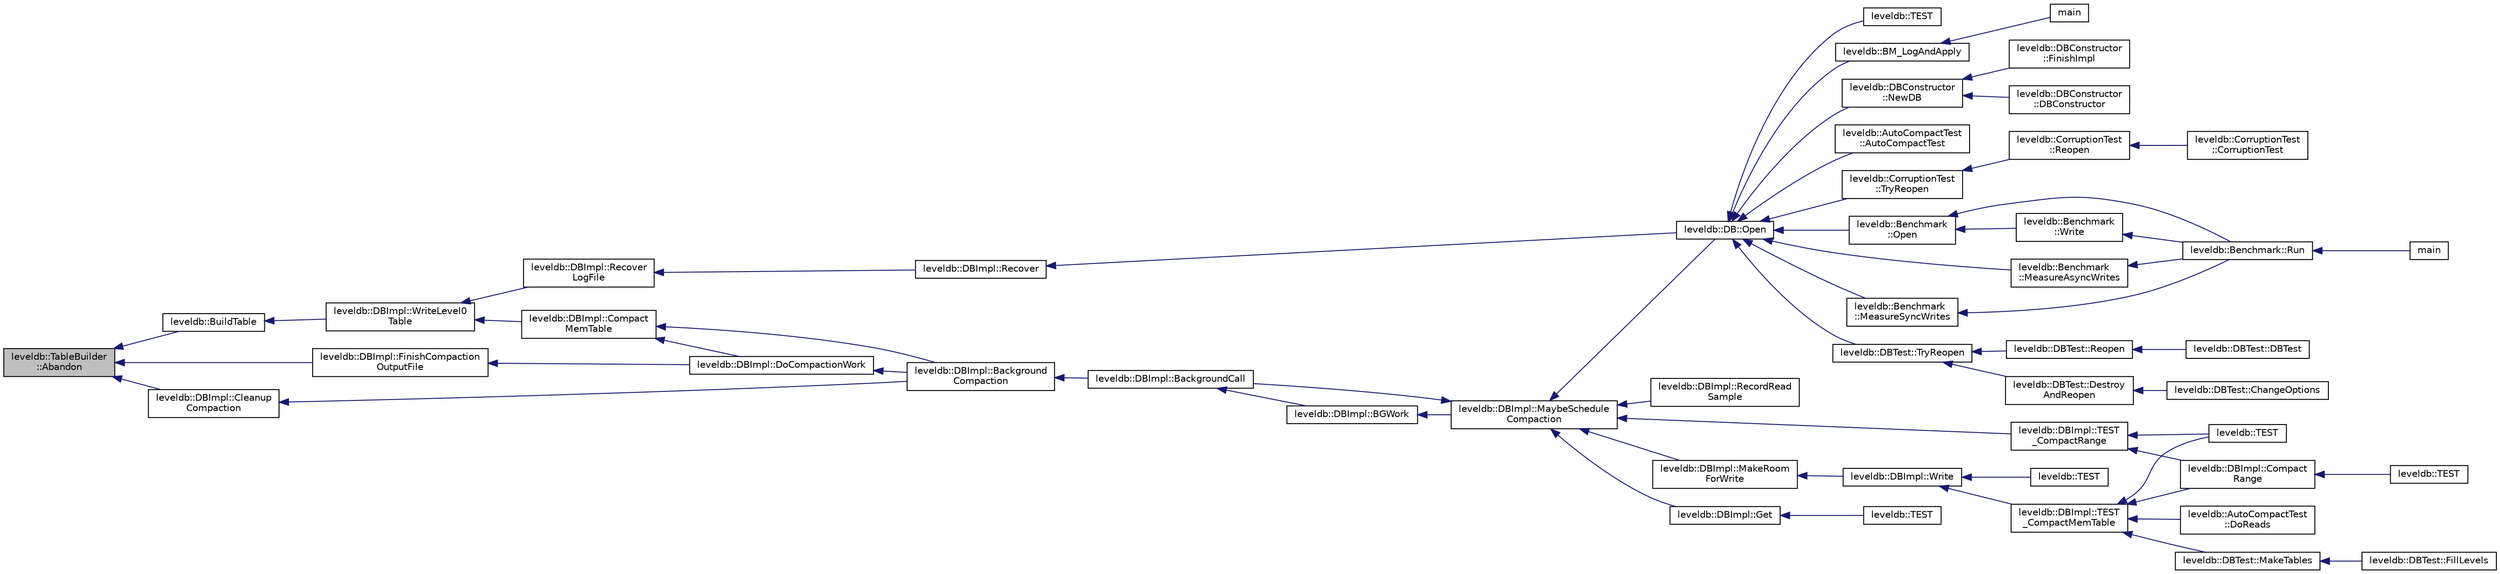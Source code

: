 digraph "leveldb::TableBuilder::Abandon"
{
  edge [fontname="Helvetica",fontsize="10",labelfontname="Helvetica",labelfontsize="10"];
  node [fontname="Helvetica",fontsize="10",shape=record];
  rankdir="LR";
  Node1 [label="leveldb::TableBuilder\l::Abandon",height=0.2,width=0.4,color="black", fillcolor="grey75", style="filled" fontcolor="black"];
  Node1 -> Node2 [dir="back",color="midnightblue",fontsize="10",style="solid",fontname="Helvetica"];
  Node2 [label="leveldb::BuildTable",height=0.2,width=0.4,color="black", fillcolor="white", style="filled",URL="$namespaceleveldb.html#a10e102da98819e1a1f9b254241482e65"];
  Node2 -> Node3 [dir="back",color="midnightblue",fontsize="10",style="solid",fontname="Helvetica"];
  Node3 [label="leveldb::DBImpl::WriteLevel0\lTable",height=0.2,width=0.4,color="black", fillcolor="white", style="filled",URL="$classleveldb_1_1_d_b_impl.html#a6b1b87947df08e63ea9389722f943943"];
  Node3 -> Node4 [dir="back",color="midnightblue",fontsize="10",style="solid",fontname="Helvetica"];
  Node4 [label="leveldb::DBImpl::Recover\lLogFile",height=0.2,width=0.4,color="black", fillcolor="white", style="filled",URL="$classleveldb_1_1_d_b_impl.html#ac9e2ce8c5013d78ba19e8417f94fdad8"];
  Node4 -> Node5 [dir="back",color="midnightblue",fontsize="10",style="solid",fontname="Helvetica"];
  Node5 [label="leveldb::DBImpl::Recover",height=0.2,width=0.4,color="black", fillcolor="white", style="filled",URL="$classleveldb_1_1_d_b_impl.html#aa9a573026c03e8485471f583316943b0"];
  Node5 -> Node6 [dir="back",color="midnightblue",fontsize="10",style="solid",fontname="Helvetica"];
  Node6 [label="leveldb::DB::Open",height=0.2,width=0.4,color="black", fillcolor="white", style="filled",URL="$classleveldb_1_1_d_b.html#ac1da2b48e911287d86f3a3bfa0f851fe"];
  Node6 -> Node7 [dir="back",color="midnightblue",fontsize="10",style="solid",fontname="Helvetica"];
  Node7 [label="leveldb::AutoCompactTest\l::AutoCompactTest",height=0.2,width=0.4,color="black", fillcolor="white", style="filled",URL="$classleveldb_1_1_auto_compact_test.html#a31fe0ded855f188fac1650c70849760c"];
  Node6 -> Node8 [dir="back",color="midnightblue",fontsize="10",style="solid",fontname="Helvetica"];
  Node8 [label="leveldb::CorruptionTest\l::TryReopen",height=0.2,width=0.4,color="black", fillcolor="white", style="filled",URL="$classleveldb_1_1_corruption_test.html#aaba7c05f06400ef45d1af5cb95f66a57"];
  Node8 -> Node9 [dir="back",color="midnightblue",fontsize="10",style="solid",fontname="Helvetica"];
  Node9 [label="leveldb::CorruptionTest\l::Reopen",height=0.2,width=0.4,color="black", fillcolor="white", style="filled",URL="$classleveldb_1_1_corruption_test.html#aa2051faee6b6542d35ebdcf99918a713"];
  Node9 -> Node10 [dir="back",color="midnightblue",fontsize="10",style="solid",fontname="Helvetica"];
  Node10 [label="leveldb::CorruptionTest\l::CorruptionTest",height=0.2,width=0.4,color="black", fillcolor="white", style="filled",URL="$classleveldb_1_1_corruption_test.html#a9940767db260b1e4e60b8bcedc50217c"];
  Node6 -> Node11 [dir="back",color="midnightblue",fontsize="10",style="solid",fontname="Helvetica"];
  Node11 [label="leveldb::Benchmark\l::Open",height=0.2,width=0.4,color="black", fillcolor="white", style="filled",URL="$classleveldb_1_1_benchmark.html#a89a3b0da75e6cd2ffb879358e5dd82a6"];
  Node11 -> Node12 [dir="back",color="midnightblue",fontsize="10",style="solid",fontname="Helvetica"];
  Node12 [label="leveldb::Benchmark::Run",height=0.2,width=0.4,color="black", fillcolor="white", style="filled",URL="$classleveldb_1_1_benchmark.html#a2f262afa0c7d10fcf531fe9657fba490"];
  Node12 -> Node13 [dir="back",color="midnightblue",fontsize="10",style="solid",fontname="Helvetica"];
  Node13 [label="main",height=0.2,width=0.4,color="black", fillcolor="white", style="filled",URL="$db__bench_8cc.html#a3c04138a5bfe5d72780bb7e82a18e627"];
  Node11 -> Node14 [dir="back",color="midnightblue",fontsize="10",style="solid",fontname="Helvetica"];
  Node14 [label="leveldb::Benchmark\l::Write",height=0.2,width=0.4,color="black", fillcolor="white", style="filled",URL="$classleveldb_1_1_benchmark.html#a86876b2882d9015610330e69acfdff0d"];
  Node14 -> Node12 [dir="back",color="midnightblue",fontsize="10",style="solid",fontname="Helvetica"];
  Node6 -> Node15 [dir="back",color="midnightblue",fontsize="10",style="solid",fontname="Helvetica"];
  Node15 [label="leveldb::Benchmark\l::MeasureAsyncWrites",height=0.2,width=0.4,color="black", fillcolor="white", style="filled",URL="$classleveldb_1_1_benchmark.html#a93f93835e288185005d25cf08037bed9"];
  Node15 -> Node12 [dir="back",color="midnightblue",fontsize="10",style="solid",fontname="Helvetica"];
  Node6 -> Node16 [dir="back",color="midnightblue",fontsize="10",style="solid",fontname="Helvetica"];
  Node16 [label="leveldb::Benchmark\l::MeasureSyncWrites",height=0.2,width=0.4,color="black", fillcolor="white", style="filled",URL="$classleveldb_1_1_benchmark.html#ac7b13fb940cff41f5acc5dc99d93d36c"];
  Node16 -> Node12 [dir="back",color="midnightblue",fontsize="10",style="solid",fontname="Helvetica"];
  Node6 -> Node17 [dir="back",color="midnightblue",fontsize="10",style="solid",fontname="Helvetica"];
  Node17 [label="leveldb::DBTest::TryReopen",height=0.2,width=0.4,color="black", fillcolor="white", style="filled",URL="$classleveldb_1_1_d_b_test.html#aee588b2d13db6be2a651a8fabeac5c79"];
  Node17 -> Node18 [dir="back",color="midnightblue",fontsize="10",style="solid",fontname="Helvetica"];
  Node18 [label="leveldb::DBTest::Reopen",height=0.2,width=0.4,color="black", fillcolor="white", style="filled",URL="$classleveldb_1_1_d_b_test.html#a38170a082cbc71fb446408ff5634c797"];
  Node18 -> Node19 [dir="back",color="midnightblue",fontsize="10",style="solid",fontname="Helvetica"];
  Node19 [label="leveldb::DBTest::DBTest",height=0.2,width=0.4,color="black", fillcolor="white", style="filled",URL="$classleveldb_1_1_d_b_test.html#afc6fc9512e900de6ee10c5db15b22930"];
  Node17 -> Node20 [dir="back",color="midnightblue",fontsize="10",style="solid",fontname="Helvetica"];
  Node20 [label="leveldb::DBTest::Destroy\lAndReopen",height=0.2,width=0.4,color="black", fillcolor="white", style="filled",URL="$classleveldb_1_1_d_b_test.html#ab798a43e7feab6dddc8fa1eb7a5f61f6"];
  Node20 -> Node21 [dir="back",color="midnightblue",fontsize="10",style="solid",fontname="Helvetica"];
  Node21 [label="leveldb::DBTest::ChangeOptions",height=0.2,width=0.4,color="black", fillcolor="white", style="filled",URL="$classleveldb_1_1_d_b_test.html#a587534fe403016f15cf1997ef7a40836"];
  Node6 -> Node22 [dir="back",color="midnightblue",fontsize="10",style="solid",fontname="Helvetica"];
  Node22 [label="leveldb::TEST",height=0.2,width=0.4,color="black", fillcolor="white", style="filled",URL="$namespaceleveldb.html#a88d6fdcb16ed4edc65da40f383e6f23b"];
  Node6 -> Node23 [dir="back",color="midnightblue",fontsize="10",style="solid",fontname="Helvetica"];
  Node23 [label="leveldb::BM_LogAndApply",height=0.2,width=0.4,color="black", fillcolor="white", style="filled",URL="$namespaceleveldb.html#af9cf6ec167c9b6f25fd050ab6fb67a90"];
  Node23 -> Node24 [dir="back",color="midnightblue",fontsize="10",style="solid",fontname="Helvetica"];
  Node24 [label="main",height=0.2,width=0.4,color="black", fillcolor="white", style="filled",URL="$db__test_8cc.html#a3c04138a5bfe5d72780bb7e82a18e627"];
  Node6 -> Node25 [dir="back",color="midnightblue",fontsize="10",style="solid",fontname="Helvetica"];
  Node25 [label="leveldb::DBConstructor\l::NewDB",height=0.2,width=0.4,color="black", fillcolor="white", style="filled",URL="$classleveldb_1_1_d_b_constructor.html#ac48bfe871db8558b57427843465e6c65"];
  Node25 -> Node26 [dir="back",color="midnightblue",fontsize="10",style="solid",fontname="Helvetica"];
  Node26 [label="leveldb::DBConstructor\l::DBConstructor",height=0.2,width=0.4,color="black", fillcolor="white", style="filled",URL="$classleveldb_1_1_d_b_constructor.html#ae27ecdd7732629b08c25a63f82dfd4a9"];
  Node25 -> Node27 [dir="back",color="midnightblue",fontsize="10",style="solid",fontname="Helvetica"];
  Node27 [label="leveldb::DBConstructor\l::FinishImpl",height=0.2,width=0.4,color="black", fillcolor="white", style="filled",URL="$classleveldb_1_1_d_b_constructor.html#a554d8e348d9135ff72a43a03c647c261"];
  Node3 -> Node28 [dir="back",color="midnightblue",fontsize="10",style="solid",fontname="Helvetica"];
  Node28 [label="leveldb::DBImpl::Compact\lMemTable",height=0.2,width=0.4,color="black", fillcolor="white", style="filled",URL="$classleveldb_1_1_d_b_impl.html#affe08e583b60dc854760d60f63db9364"];
  Node28 -> Node29 [dir="back",color="midnightblue",fontsize="10",style="solid",fontname="Helvetica"];
  Node29 [label="leveldb::DBImpl::Background\lCompaction",height=0.2,width=0.4,color="black", fillcolor="white", style="filled",URL="$classleveldb_1_1_d_b_impl.html#af8d8c2abc99da12f82a594b6a7d43e35"];
  Node29 -> Node30 [dir="back",color="midnightblue",fontsize="10",style="solid",fontname="Helvetica"];
  Node30 [label="leveldb::DBImpl::BackgroundCall",height=0.2,width=0.4,color="black", fillcolor="white", style="filled",URL="$classleveldb_1_1_d_b_impl.html#a0b9829a3bc7b5a119819c6b04b557ab0"];
  Node30 -> Node31 [dir="back",color="midnightblue",fontsize="10",style="solid",fontname="Helvetica"];
  Node31 [label="leveldb::DBImpl::BGWork",height=0.2,width=0.4,color="black", fillcolor="white", style="filled",URL="$classleveldb_1_1_d_b_impl.html#ac5e1a8fcf9852a3b3f9712f135f13fa7"];
  Node31 -> Node32 [dir="back",color="midnightblue",fontsize="10",style="solid",fontname="Helvetica"];
  Node32 [label="leveldb::DBImpl::MaybeSchedule\lCompaction",height=0.2,width=0.4,color="black", fillcolor="white", style="filled",URL="$classleveldb_1_1_d_b_impl.html#a91134e3ca9d5c6220dd45f19d461a831"];
  Node32 -> Node33 [dir="back",color="midnightblue",fontsize="10",style="solid",fontname="Helvetica"];
  Node33 [label="leveldb::DBImpl::TEST\l_CompactRange",height=0.2,width=0.4,color="black", fillcolor="white", style="filled",URL="$classleveldb_1_1_d_b_impl.html#a63fcb49466b689a534ba77d32cf84f99"];
  Node33 -> Node34 [dir="back",color="midnightblue",fontsize="10",style="solid",fontname="Helvetica"];
  Node34 [label="leveldb::TEST",height=0.2,width=0.4,color="black", fillcolor="white", style="filled",URL="$namespaceleveldb.html#a1da99cee14629599882010198aabfa2a"];
  Node33 -> Node35 [dir="back",color="midnightblue",fontsize="10",style="solid",fontname="Helvetica"];
  Node35 [label="leveldb::DBImpl::Compact\lRange",height=0.2,width=0.4,color="black", fillcolor="white", style="filled",URL="$classleveldb_1_1_d_b_impl.html#aa6df0739fc0b49380c284347e411b8ed"];
  Node35 -> Node36 [dir="back",color="midnightblue",fontsize="10",style="solid",fontname="Helvetica"];
  Node36 [label="leveldb::TEST",height=0.2,width=0.4,color="black", fillcolor="white", style="filled",URL="$namespaceleveldb.html#a2bb2a098a32d42044e6be132020b29b0"];
  Node32 -> Node30 [dir="back",color="midnightblue",fontsize="10",style="solid",fontname="Helvetica"];
  Node32 -> Node37 [dir="back",color="midnightblue",fontsize="10",style="solid",fontname="Helvetica"];
  Node37 [label="leveldb::DBImpl::Get",height=0.2,width=0.4,color="black", fillcolor="white", style="filled",URL="$classleveldb_1_1_d_b_impl.html#a089964ddcd1f5dc85e73499ae57be508"];
  Node37 -> Node38 [dir="back",color="midnightblue",fontsize="10",style="solid",fontname="Helvetica"];
  Node38 [label="leveldb::TEST",height=0.2,width=0.4,color="black", fillcolor="white", style="filled",URL="$namespaceleveldb.html#acc1b0ed2e8e9e4e6b930a1727d9fe0f8"];
  Node32 -> Node39 [dir="back",color="midnightblue",fontsize="10",style="solid",fontname="Helvetica"];
  Node39 [label="leveldb::DBImpl::RecordRead\lSample",height=0.2,width=0.4,color="black", fillcolor="white", style="filled",URL="$classleveldb_1_1_d_b_impl.html#a254ae98e3425046c28ed0aa6d78b37d8"];
  Node32 -> Node40 [dir="back",color="midnightblue",fontsize="10",style="solid",fontname="Helvetica"];
  Node40 [label="leveldb::DBImpl::MakeRoom\lForWrite",height=0.2,width=0.4,color="black", fillcolor="white", style="filled",URL="$classleveldb_1_1_d_b_impl.html#a9439d7de053315f2f2b59c6382db6f9b"];
  Node40 -> Node41 [dir="back",color="midnightblue",fontsize="10",style="solid",fontname="Helvetica"];
  Node41 [label="leveldb::DBImpl::Write",height=0.2,width=0.4,color="black", fillcolor="white", style="filled",URL="$classleveldb_1_1_d_b_impl.html#ac0d0b472717099d6a02ad9dace4e8ef4"];
  Node41 -> Node42 [dir="back",color="midnightblue",fontsize="10",style="solid",fontname="Helvetica"];
  Node42 [label="leveldb::TEST",height=0.2,width=0.4,color="black", fillcolor="white", style="filled",URL="$namespaceleveldb.html#a25dbda5a48ec782778d331e4ccb81b6b"];
  Node41 -> Node43 [dir="back",color="midnightblue",fontsize="10",style="solid",fontname="Helvetica"];
  Node43 [label="leveldb::DBImpl::TEST\l_CompactMemTable",height=0.2,width=0.4,color="black", fillcolor="white", style="filled",URL="$classleveldb_1_1_d_b_impl.html#a8642703fd1398cd8e3f5f24ee0b9da23"];
  Node43 -> Node44 [dir="back",color="midnightblue",fontsize="10",style="solid",fontname="Helvetica"];
  Node44 [label="leveldb::AutoCompactTest\l::DoReads",height=0.2,width=0.4,color="black", fillcolor="white", style="filled",URL="$classleveldb_1_1_auto_compact_test.html#a1d1feea1aef1257e461c35eb5b51fa52"];
  Node43 -> Node34 [dir="back",color="midnightblue",fontsize="10",style="solid",fontname="Helvetica"];
  Node43 -> Node35 [dir="back",color="midnightblue",fontsize="10",style="solid",fontname="Helvetica"];
  Node43 -> Node45 [dir="back",color="midnightblue",fontsize="10",style="solid",fontname="Helvetica"];
  Node45 [label="leveldb::DBTest::MakeTables",height=0.2,width=0.4,color="black", fillcolor="white", style="filled",URL="$classleveldb_1_1_d_b_test.html#ace931478fa5ad2c48a8aa95a344e19fd"];
  Node45 -> Node46 [dir="back",color="midnightblue",fontsize="10",style="solid",fontname="Helvetica"];
  Node46 [label="leveldb::DBTest::FillLevels",height=0.2,width=0.4,color="black", fillcolor="white", style="filled",URL="$classleveldb_1_1_d_b_test.html#ac291d06db907f5fee7caf04f44f65493"];
  Node32 -> Node6 [dir="back",color="midnightblue",fontsize="10",style="solid",fontname="Helvetica"];
  Node28 -> Node47 [dir="back",color="midnightblue",fontsize="10",style="solid",fontname="Helvetica"];
  Node47 [label="leveldb::DBImpl::DoCompactionWork",height=0.2,width=0.4,color="black", fillcolor="white", style="filled",URL="$classleveldb_1_1_d_b_impl.html#a75d505d0959b9efda825cf07b078d0c6"];
  Node47 -> Node29 [dir="back",color="midnightblue",fontsize="10",style="solid",fontname="Helvetica"];
  Node1 -> Node48 [dir="back",color="midnightblue",fontsize="10",style="solid",fontname="Helvetica"];
  Node48 [label="leveldb::DBImpl::Cleanup\lCompaction",height=0.2,width=0.4,color="black", fillcolor="white", style="filled",URL="$classleveldb_1_1_d_b_impl.html#ac92ebc16dda9d49a3e4cf085f5798c54"];
  Node48 -> Node29 [dir="back",color="midnightblue",fontsize="10",style="solid",fontname="Helvetica"];
  Node1 -> Node49 [dir="back",color="midnightblue",fontsize="10",style="solid",fontname="Helvetica"];
  Node49 [label="leveldb::DBImpl::FinishCompaction\lOutputFile",height=0.2,width=0.4,color="black", fillcolor="white", style="filled",URL="$classleveldb_1_1_d_b_impl.html#af4f178de1d55d5cf05b9a5cd17d07160"];
  Node49 -> Node47 [dir="back",color="midnightblue",fontsize="10",style="solid",fontname="Helvetica"];
}
